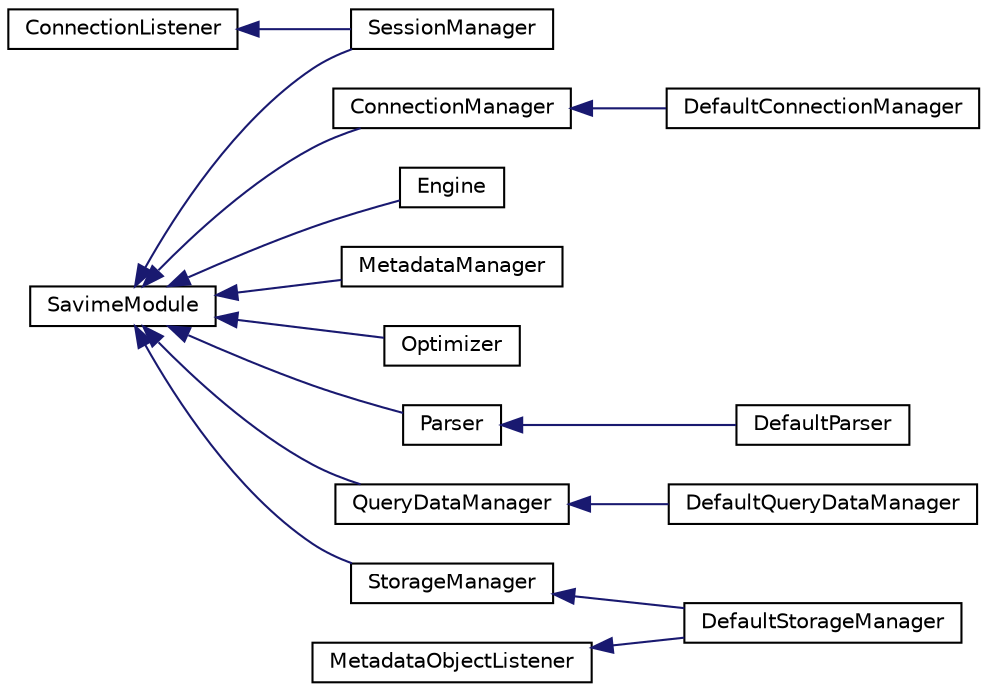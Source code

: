 digraph "Graphical Class Hierarchy"
{
  edge [fontname="Helvetica",fontsize="10",labelfontname="Helvetica",labelfontsize="10"];
  node [fontname="Helvetica",fontsize="10",shape=record];
  rankdir="LR";
  Node103 [label="ConnectionListener",height=0.2,width=0.4,color="black", fillcolor="white", style="filled",URL="$classConnectionListener.html"];
  Node103 -> Node10 [dir="back",color="midnightblue",fontsize="10",style="solid",fontname="Helvetica"];
  Node10 [label="SessionManager",height=0.2,width=0.4,color="black", fillcolor="white", style="filled",URL="$classSessionManager.html"];
  Node77 [label="MetadataObjectListener",height=0.2,width=0.4,color="black", fillcolor="white", style="filled",URL="$classMetadataObjectListener.html"];
  Node77 -> Node12 [dir="back",color="midnightblue",fontsize="10",style="solid",fontname="Helvetica"];
  Node12 [label="DefaultStorageManager",height=0.2,width=0.4,color="black", fillcolor="white", style="filled",URL="$classDefaultStorageManager.html"];
  Node0 [label="SavimeModule",height=0.2,width=0.4,color="black", fillcolor="white", style="filled",URL="$classSavimeModule.html"];
  Node0 -> Node1 [dir="back",color="midnightblue",fontsize="10",style="solid",fontname="Helvetica"];
  Node1 [label="ConnectionManager",height=0.2,width=0.4,color="black", fillcolor="white", style="filled",URL="$classConnectionManager.html"];
  Node1 -> Node2 [dir="back",color="midnightblue",fontsize="10",style="solid",fontname="Helvetica"];
  Node2 [label="DefaultConnectionManager",height=0.2,width=0.4,color="black", fillcolor="white", style="filled",URL="$classDefaultConnectionManager.html"];
  Node0 -> Node3 [dir="back",color="midnightblue",fontsize="10",style="solid",fontname="Helvetica"];
  Node3 [label="Engine",height=0.2,width=0.4,color="black", fillcolor="white", style="filled",URL="$classEngine.html"];
  Node0 -> Node4 [dir="back",color="midnightblue",fontsize="10",style="solid",fontname="Helvetica"];
  Node4 [label="MetadataManager",height=0.2,width=0.4,color="black", fillcolor="white", style="filled",URL="$classMetadataManager.html"];
  Node0 -> Node5 [dir="back",color="midnightblue",fontsize="10",style="solid",fontname="Helvetica"];
  Node5 [label="Optimizer",height=0.2,width=0.4,color="black", fillcolor="white", style="filled",URL="$classOptimizer.html"];
  Node0 -> Node6 [dir="back",color="midnightblue",fontsize="10",style="solid",fontname="Helvetica"];
  Node6 [label="Parser",height=0.2,width=0.4,color="black", fillcolor="white", style="filled",URL="$classParser.html"];
  Node6 -> Node7 [dir="back",color="midnightblue",fontsize="10",style="solid",fontname="Helvetica"];
  Node7 [label="DefaultParser",height=0.2,width=0.4,color="black", fillcolor="white", style="filled",URL="$classDefaultParser.html"];
  Node0 -> Node8 [dir="back",color="midnightblue",fontsize="10",style="solid",fontname="Helvetica"];
  Node8 [label="QueryDataManager",height=0.2,width=0.4,color="black", fillcolor="white", style="filled",URL="$classQueryDataManager.html"];
  Node8 -> Node9 [dir="back",color="midnightblue",fontsize="10",style="solid",fontname="Helvetica"];
  Node9 [label="DefaultQueryDataManager",height=0.2,width=0.4,color="black", fillcolor="white", style="filled",URL="$classDefaultQueryDataManager.html"];
  Node0 -> Node10 [dir="back",color="midnightblue",fontsize="10",style="solid",fontname="Helvetica"];
  Node0 -> Node11 [dir="back",color="midnightblue",fontsize="10",style="solid",fontname="Helvetica"];
  Node11 [label="StorageManager",height=0.2,width=0.4,color="black", fillcolor="white", style="filled",URL="$classStorageManager.html"];
  Node11 -> Node12 [dir="back",color="midnightblue",fontsize="10",style="solid",fontname="Helvetica"];
}
